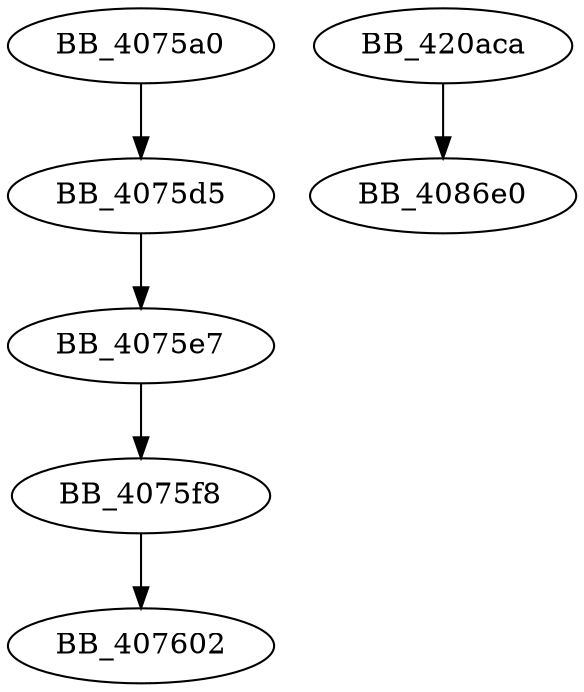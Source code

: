 DiGraph sub_4075A0{
BB_4075a0->BB_4075d5
BB_4075d5->BB_4075e7
BB_4075e7->BB_4075f8
BB_4075f8->BB_407602
BB_420aca->BB_4086e0
}
